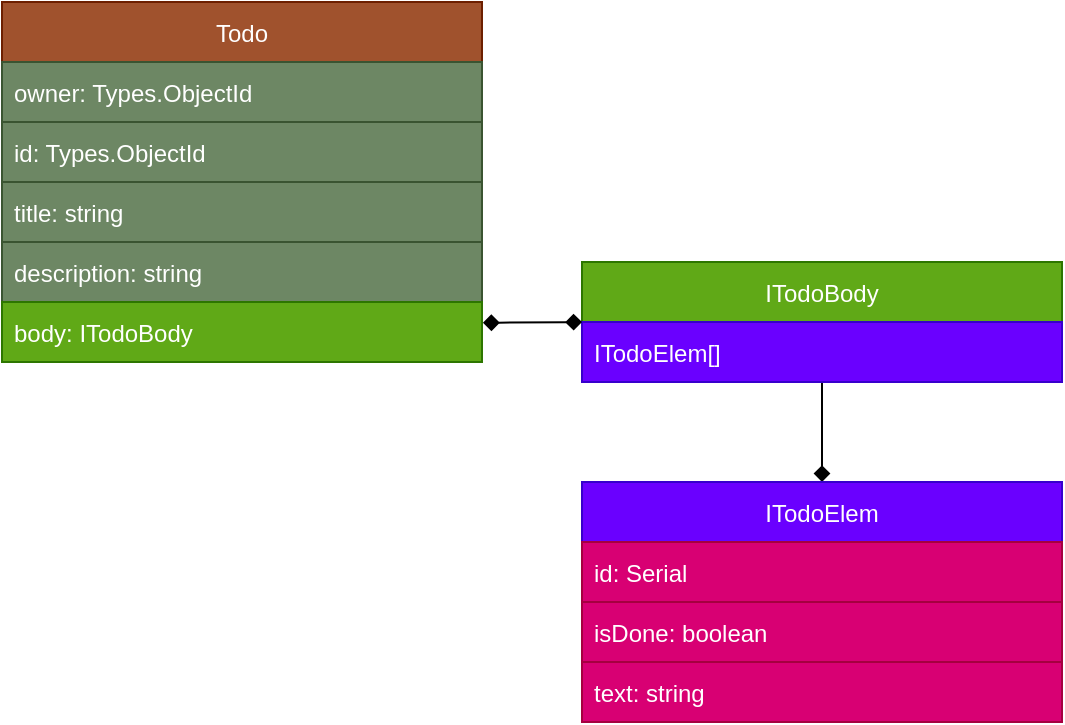 <mxfile>
    <diagram id="AQi6_54xIyBhFduPqfRF" name="Todo">
        <mxGraphModel dx="638" dy="215" grid="1" gridSize="10" guides="1" tooltips="1" connect="1" arrows="1" fold="1" page="1" pageScale="1" pageWidth="850" pageHeight="1100" math="0" shadow="0">
            <root>
                <mxCell id="0"/>
                <mxCell id="1" parent="0"/>
                <mxCell id="3" value="Todo" style="swimlane;fontStyle=0;childLayout=stackLayout;horizontal=1;startSize=30;horizontalStack=0;resizeParent=1;resizeParentMax=0;resizeLast=0;collapsible=1;marginBottom=0;fillColor=#a0522d;fontColor=#ffffff;strokeColor=#6D1F00;" parent="1" vertex="1">
                    <mxGeometry x="110" y="40" width="240" height="180" as="geometry"/>
                </mxCell>
                <mxCell id="4" value="owner: Types.ObjectId" style="text;strokeColor=#3A5431;fillColor=#6d8764;align=left;verticalAlign=middle;spacingLeft=4;spacingRight=4;overflow=hidden;points=[[0,0.5],[1,0.5]];portConstraint=eastwest;rotatable=0;fontColor=#ffffff;" parent="3" vertex="1">
                    <mxGeometry y="30" width="240" height="30" as="geometry"/>
                </mxCell>
                <mxCell id="5" value="id: Types.ObjectId" style="text;strokeColor=#3A5431;fillColor=#6d8764;align=left;verticalAlign=middle;spacingLeft=4;spacingRight=4;overflow=hidden;points=[[0,0.5],[1,0.5]];portConstraint=eastwest;rotatable=0;fontColor=#ffffff;" parent="3" vertex="1">
                    <mxGeometry y="60" width="240" height="30" as="geometry"/>
                </mxCell>
                <mxCell id="32" value="title: string" style="text;strokeColor=#3A5431;fillColor=#6d8764;align=left;verticalAlign=middle;spacingLeft=4;spacingRight=4;overflow=hidden;points=[[0,0.5],[1,0.5]];portConstraint=eastwest;rotatable=0;fontColor=#ffffff;" parent="3" vertex="1">
                    <mxGeometry y="90" width="240" height="30" as="geometry"/>
                </mxCell>
                <mxCell id="6" value="description: string" style="text;strokeColor=#3A5431;fillColor=#6d8764;align=left;verticalAlign=middle;spacingLeft=4;spacingRight=4;overflow=hidden;points=[[0,0.5],[1,0.5]];portConstraint=eastwest;rotatable=0;fontColor=#ffffff;" parent="3" vertex="1">
                    <mxGeometry y="120" width="240" height="30" as="geometry"/>
                </mxCell>
                <mxCell id="14" value="body: ITodoBody" style="text;align=left;verticalAlign=middle;spacingLeft=4;spacingRight=4;overflow=hidden;points=[[0,0.5],[1,0.5]];portConstraint=eastwest;rotatable=0;fillColor=#60a917;fontColor=#ffffff;strokeColor=#2D7600;" parent="3" vertex="1">
                    <mxGeometry y="150" width="240" height="30" as="geometry"/>
                </mxCell>
                <mxCell id="24" value="" style="edgeStyle=none;html=1;endArrow=diamond;endFill=1;" parent="1" source="15" target="22" edge="1">
                    <mxGeometry relative="1" as="geometry"/>
                </mxCell>
                <mxCell id="15" value="ITodoBody" style="swimlane;fontStyle=0;childLayout=stackLayout;horizontal=1;startSize=30;horizontalStack=0;resizeParent=1;resizeParentMax=0;resizeLast=0;collapsible=1;marginBottom=0;fillColor=#60a917;fontColor=#ffffff;strokeColor=#2D7600;" parent="1" vertex="1">
                    <mxGeometry x="400" y="170" width="240" height="60" as="geometry"/>
                </mxCell>
                <mxCell id="19" value="ITodoElem[]" style="text;strokeColor=#3700CC;fillColor=#6a00ff;align=left;verticalAlign=middle;spacingLeft=4;spacingRight=4;overflow=hidden;points=[[0,0.5],[1,0.5]];portConstraint=eastwest;rotatable=0;fontColor=#ffffff;" parent="15" vertex="1">
                    <mxGeometry y="30" width="240" height="30" as="geometry"/>
                </mxCell>
                <mxCell id="21" value="" style="endArrow=diamond;html=1;exitX=1.002;exitY=0.347;exitDx=0;exitDy=0;entryX=0;entryY=0.5;entryDx=0;entryDy=0;endFill=1;exitPerimeter=0;startArrow=diamond;startFill=1;" parent="1" source="14" target="15" edge="1">
                    <mxGeometry width="50" height="50" relative="1" as="geometry">
                        <mxPoint x="380" y="140" as="sourcePoint"/>
                        <mxPoint x="425" y="145" as="targetPoint"/>
                    </mxGeometry>
                </mxCell>
                <mxCell id="22" value="ITodoElem" style="swimlane;fontStyle=0;childLayout=stackLayout;horizontal=1;startSize=30;horizontalStack=0;resizeParent=1;resizeParentMax=0;resizeLast=0;collapsible=1;marginBottom=0;fillColor=#6a00ff;fontColor=#ffffff;strokeColor=#3700CC;" parent="1" vertex="1">
                    <mxGeometry x="400" y="280" width="240" height="120" as="geometry"/>
                </mxCell>
                <mxCell id="25" value="id: Serial" style="text;strokeColor=#A50040;fillColor=#d80073;align=left;verticalAlign=middle;spacingLeft=4;spacingRight=4;overflow=hidden;points=[[0,0.5],[1,0.5]];portConstraint=eastwest;rotatable=0;fontColor=#ffffff;" parent="22" vertex="1">
                    <mxGeometry y="30" width="240" height="30" as="geometry"/>
                </mxCell>
                <mxCell id="26" value="isDone: boolean" style="text;strokeColor=#A50040;fillColor=#d80073;align=left;verticalAlign=middle;spacingLeft=4;spacingRight=4;overflow=hidden;points=[[0,0.5],[1,0.5]];portConstraint=eastwest;rotatable=0;fontColor=#ffffff;" parent="22" vertex="1">
                    <mxGeometry y="60" width="240" height="30" as="geometry"/>
                </mxCell>
                <mxCell id="23" value="text: string" style="text;strokeColor=#A50040;fillColor=#d80073;align=left;verticalAlign=middle;spacingLeft=4;spacingRight=4;overflow=hidden;points=[[0,0.5],[1,0.5]];portConstraint=eastwest;rotatable=0;fontColor=#ffffff;" parent="22" vertex="1">
                    <mxGeometry y="90" width="240" height="30" as="geometry"/>
                </mxCell>
            </root>
        </mxGraphModel>
    </diagram>
</mxfile>